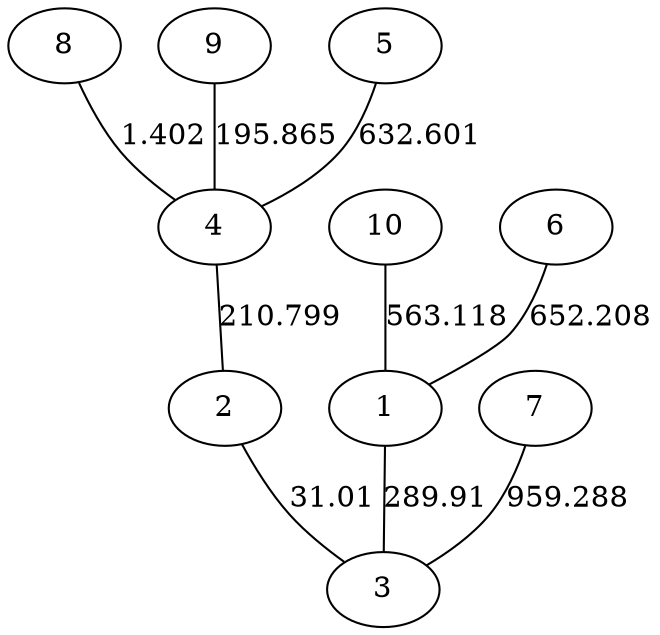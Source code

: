 graph x {
8 -- 4[label=1.402];
2 -- 3[label=31.01];
9 -- 4[label=195.865];
4 -- 2[label=210.799];
1 -- 3[label=289.91];
10 -- 1[label=563.118];
5 -- 4[label=632.601];
6 -- 1[label=652.208];
7 -- 3[label=959.288];
}